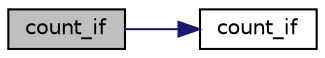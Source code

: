 digraph "count_if"
{
 // LATEX_PDF_SIZE
  edge [fontname="Helvetica",fontsize="10",labelfontname="Helvetica",labelfontsize="10"];
  node [fontname="Helvetica",fontsize="10",shape=record];
  rankdir="LR";
  Node1 [label="count_if",height=0.2,width=0.4,color="black", fillcolor="grey75", style="filled", fontcolor="black",tooltip=" "];
  Node1 -> Node2 [color="midnightblue",fontsize="10",style="solid",fontname="Helvetica"];
  Node2 [label="count_if",height=0.2,width=0.4,color="black", fillcolor="white", style="filled",URL="$VectorFwd_8hpp.html#a4ba4960022e5995b2a43437d211d8f60",tooltip=" "];
}
